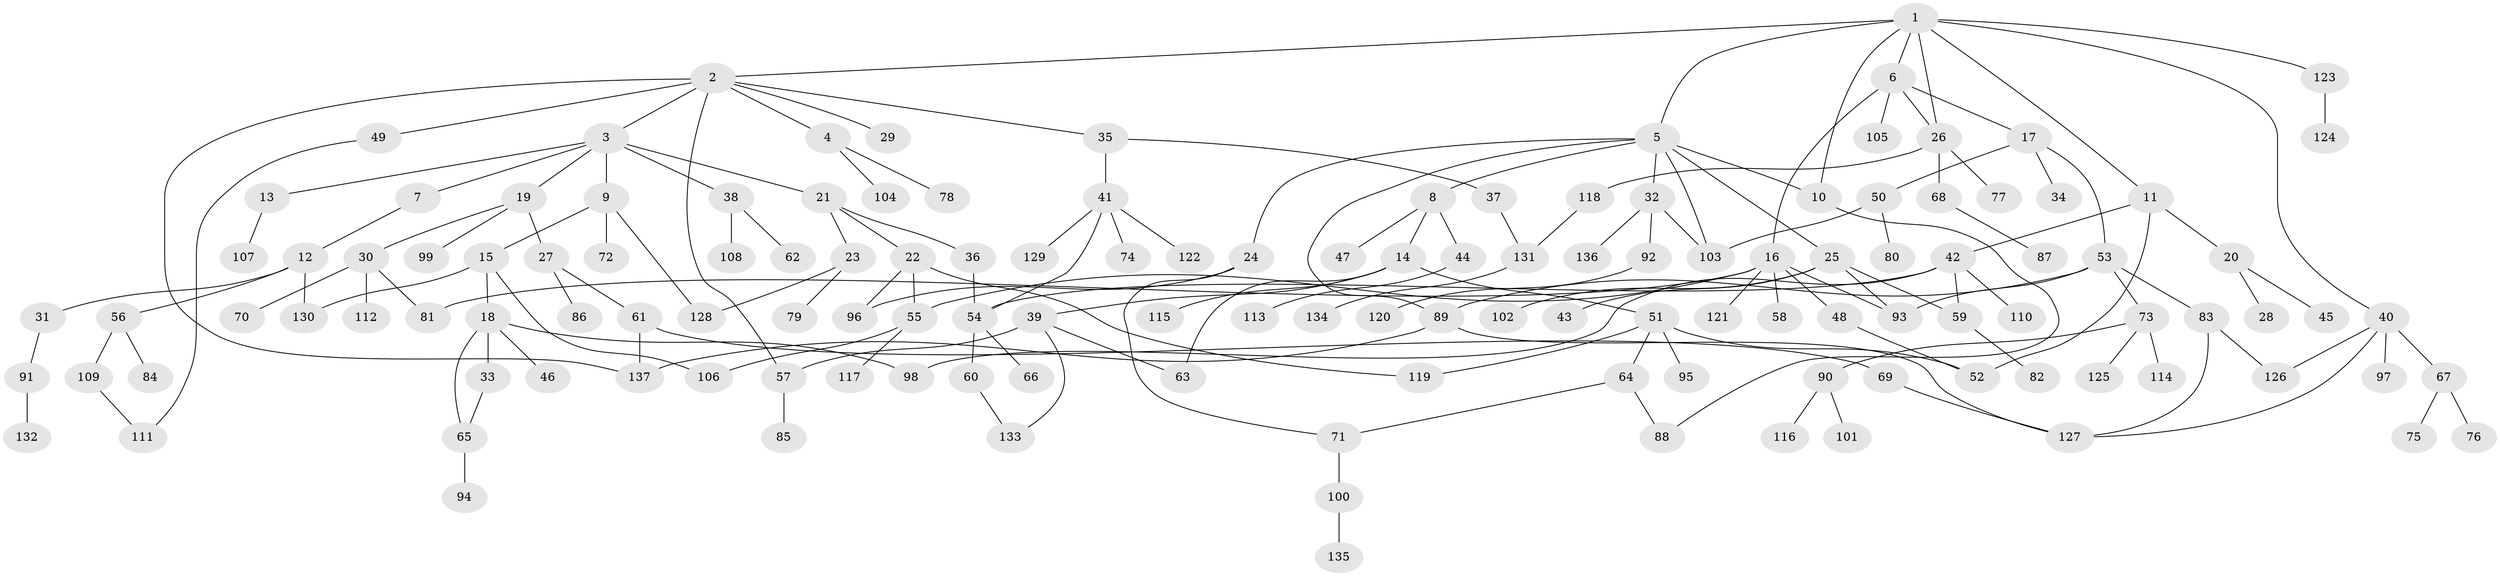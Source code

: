 // Generated by graph-tools (version 1.1) at 2025/10/02/27/25 16:10:56]
// undirected, 137 vertices, 170 edges
graph export_dot {
graph [start="1"]
  node [color=gray90,style=filled];
  1;
  2;
  3;
  4;
  5;
  6;
  7;
  8;
  9;
  10;
  11;
  12;
  13;
  14;
  15;
  16;
  17;
  18;
  19;
  20;
  21;
  22;
  23;
  24;
  25;
  26;
  27;
  28;
  29;
  30;
  31;
  32;
  33;
  34;
  35;
  36;
  37;
  38;
  39;
  40;
  41;
  42;
  43;
  44;
  45;
  46;
  47;
  48;
  49;
  50;
  51;
  52;
  53;
  54;
  55;
  56;
  57;
  58;
  59;
  60;
  61;
  62;
  63;
  64;
  65;
  66;
  67;
  68;
  69;
  70;
  71;
  72;
  73;
  74;
  75;
  76;
  77;
  78;
  79;
  80;
  81;
  82;
  83;
  84;
  85;
  86;
  87;
  88;
  89;
  90;
  91;
  92;
  93;
  94;
  95;
  96;
  97;
  98;
  99;
  100;
  101;
  102;
  103;
  104;
  105;
  106;
  107;
  108;
  109;
  110;
  111;
  112;
  113;
  114;
  115;
  116;
  117;
  118;
  119;
  120;
  121;
  122;
  123;
  124;
  125;
  126;
  127;
  128;
  129;
  130;
  131;
  132;
  133;
  134;
  135;
  136;
  137;
  1 -- 2;
  1 -- 5;
  1 -- 6;
  1 -- 11;
  1 -- 40;
  1 -- 123;
  1 -- 26;
  1 -- 10;
  2 -- 3;
  2 -- 4;
  2 -- 29;
  2 -- 35;
  2 -- 49;
  2 -- 57;
  2 -- 137;
  3 -- 7;
  3 -- 9;
  3 -- 13;
  3 -- 19;
  3 -- 21;
  3 -- 38;
  4 -- 78;
  4 -- 104;
  5 -- 8;
  5 -- 10;
  5 -- 24;
  5 -- 25;
  5 -- 32;
  5 -- 103;
  5 -- 89;
  6 -- 16;
  6 -- 17;
  6 -- 26;
  6 -- 105;
  7 -- 12;
  8 -- 14;
  8 -- 44;
  8 -- 47;
  9 -- 15;
  9 -- 72;
  9 -- 128;
  10 -- 88;
  11 -- 20;
  11 -- 42;
  11 -- 52;
  12 -- 31;
  12 -- 56;
  12 -- 130;
  13 -- 107;
  14 -- 39;
  14 -- 51;
  14 -- 63;
  14 -- 115;
  15 -- 18;
  15 -- 106;
  15 -- 130;
  16 -- 48;
  16 -- 55;
  16 -- 58;
  16 -- 81;
  16 -- 121;
  16 -- 93;
  17 -- 34;
  17 -- 50;
  17 -- 53;
  18 -- 33;
  18 -- 46;
  18 -- 65;
  18 -- 98;
  19 -- 27;
  19 -- 30;
  19 -- 99;
  20 -- 28;
  20 -- 45;
  21 -- 22;
  21 -- 23;
  21 -- 36;
  22 -- 119;
  22 -- 55;
  22 -- 96;
  23 -- 79;
  23 -- 128;
  24 -- 96;
  24 -- 71;
  25 -- 43;
  25 -- 93;
  25 -- 102;
  25 -- 59;
  26 -- 68;
  26 -- 77;
  26 -- 118;
  27 -- 61;
  27 -- 86;
  30 -- 70;
  30 -- 112;
  30 -- 81;
  31 -- 91;
  32 -- 92;
  32 -- 136;
  32 -- 103;
  33 -- 65;
  35 -- 37;
  35 -- 41;
  36 -- 54;
  37 -- 131;
  38 -- 62;
  38 -- 108;
  39 -- 57;
  39 -- 63;
  39 -- 133;
  40 -- 67;
  40 -- 97;
  40 -- 126;
  40 -- 127;
  41 -- 54;
  41 -- 74;
  41 -- 122;
  41 -- 129;
  42 -- 59;
  42 -- 98;
  42 -- 110;
  42 -- 54;
  44 -- 113;
  48 -- 52;
  49 -- 111;
  50 -- 80;
  50 -- 103;
  51 -- 64;
  51 -- 95;
  51 -- 52;
  51 -- 119;
  53 -- 73;
  53 -- 83;
  53 -- 89;
  53 -- 93;
  54 -- 60;
  54 -- 66;
  55 -- 106;
  55 -- 117;
  56 -- 84;
  56 -- 109;
  57 -- 85;
  59 -- 82;
  60 -- 133;
  61 -- 69;
  61 -- 137;
  64 -- 71;
  64 -- 88;
  65 -- 94;
  67 -- 75;
  67 -- 76;
  68 -- 87;
  69 -- 127;
  71 -- 100;
  73 -- 90;
  73 -- 114;
  73 -- 125;
  83 -- 127;
  83 -- 126;
  89 -- 137;
  89 -- 127;
  90 -- 101;
  90 -- 116;
  91 -- 132;
  92 -- 120;
  100 -- 135;
  109 -- 111;
  118 -- 131;
  123 -- 124;
  131 -- 134;
}
